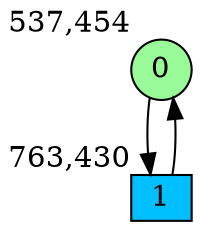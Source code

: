 digraph G {
graph [bgcolor=white]
node [shape=circle, style = filled, fillcolor=white,fixedsize=true, width=0.4, height=0.3 ]
0[xlabel="537,454", pos = "0,0!", fillcolor=palegreen ];
1[xlabel="763,430", pos = "3.53125,0.375!", fillcolor=deepskyblue, shape=box ];
0->1 ;
1->0 ;
}
